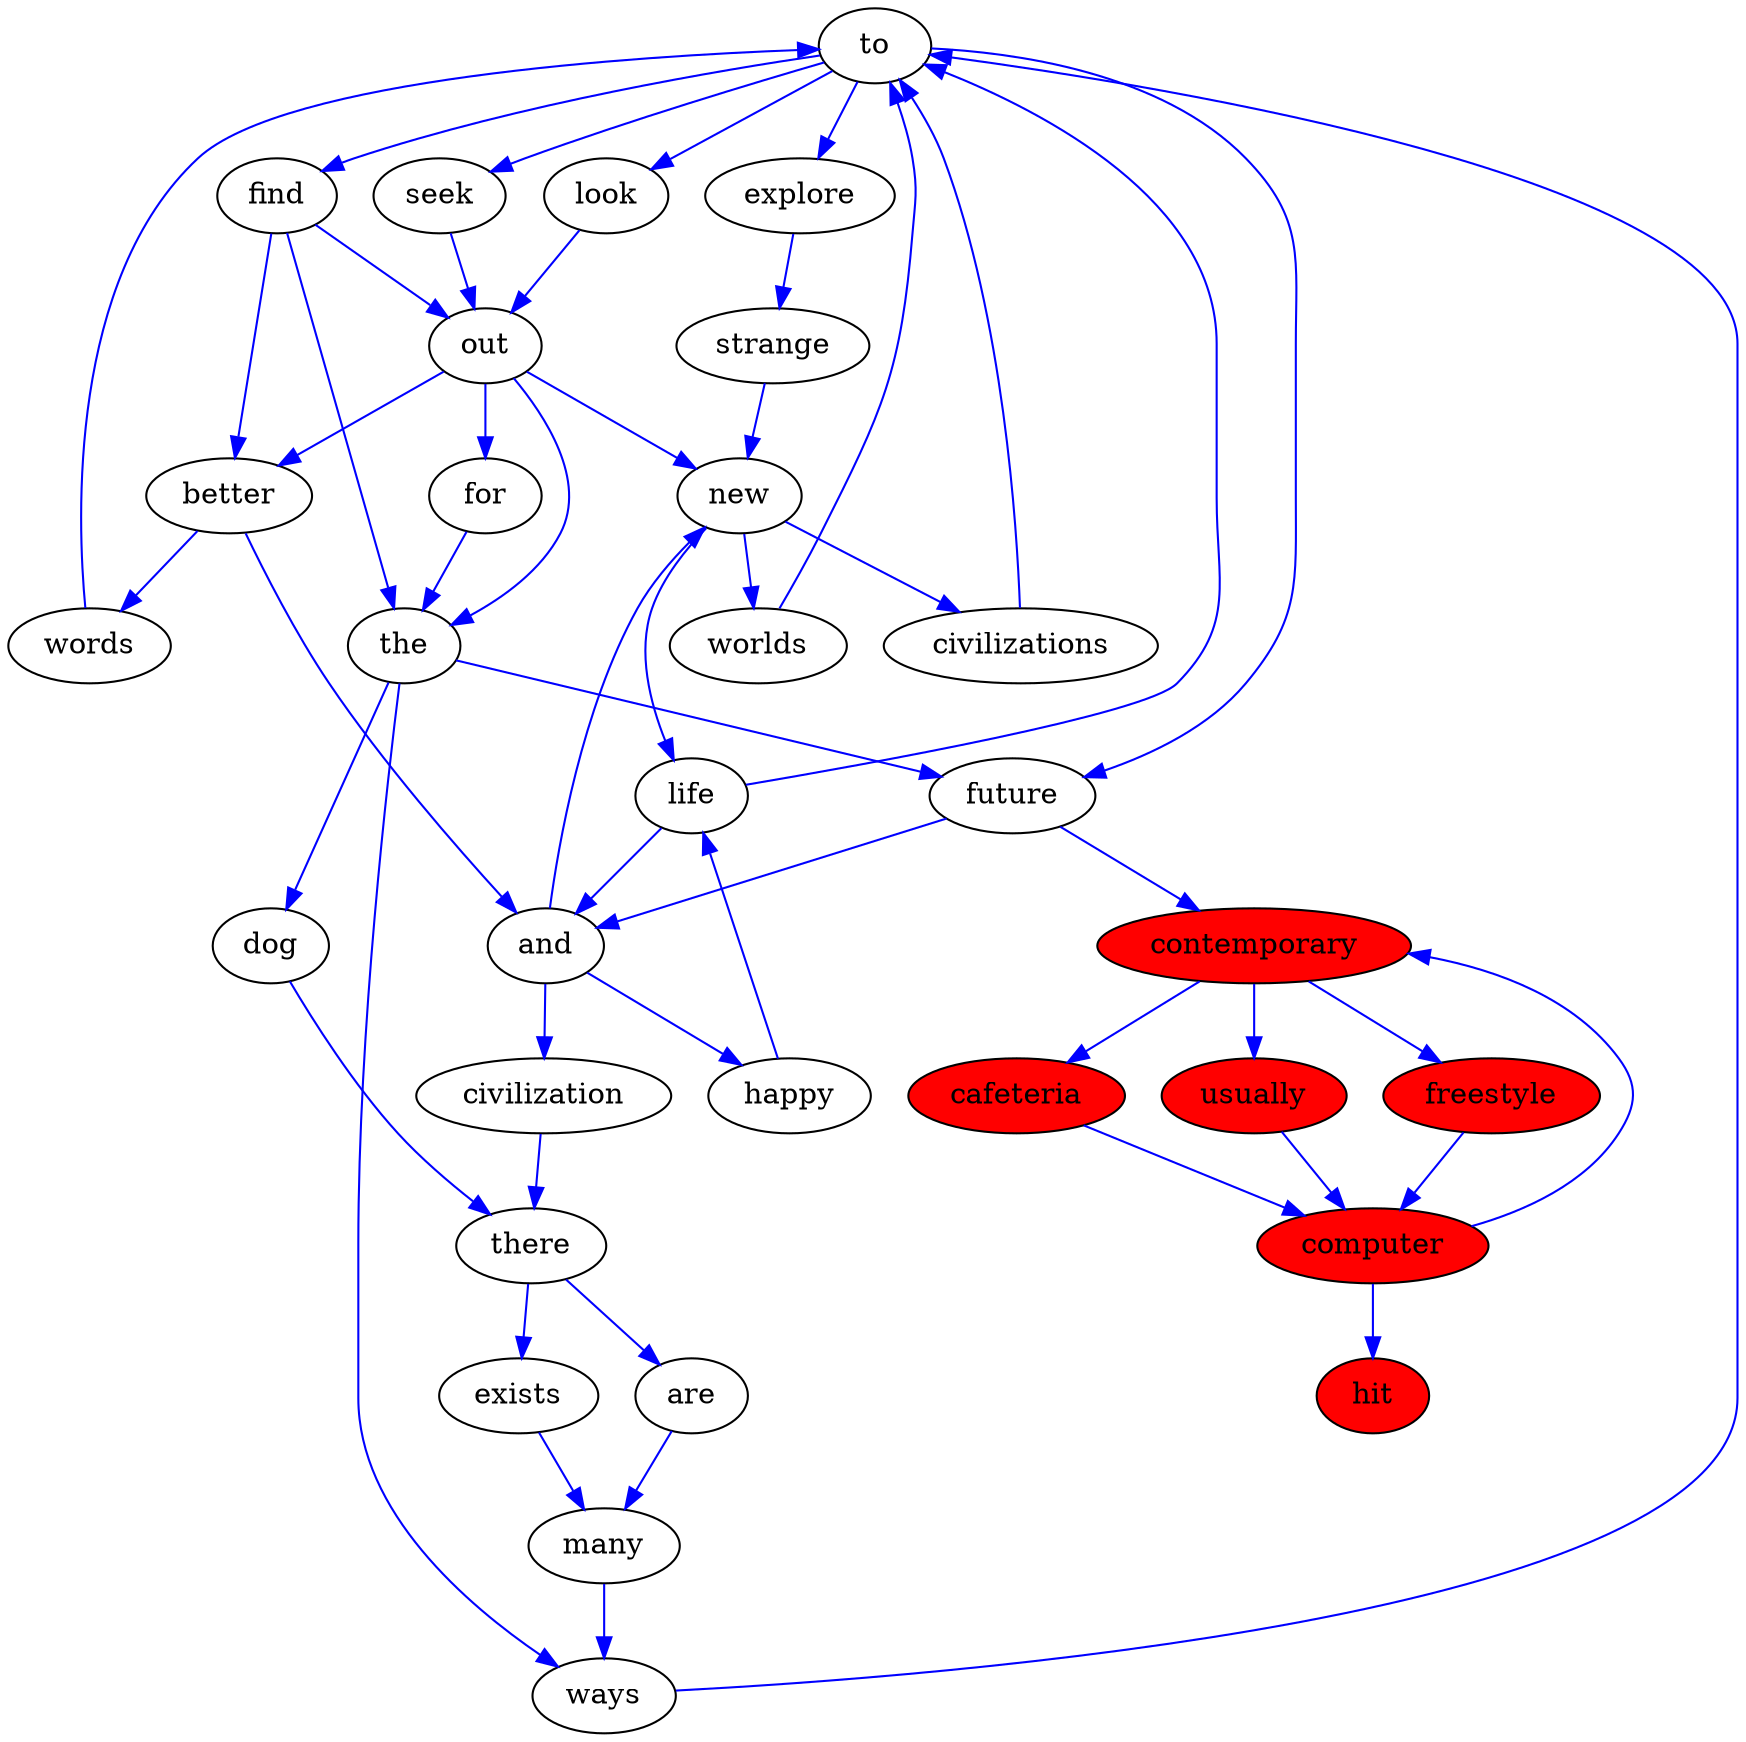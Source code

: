 digraph G {
	to -> explore[color = "blue"];
	to -> seek[color = "blue"];
	to -> find[color = "blue"];
	to -> future[color = "blue"];
	to -> look[color = "blue"];
	explore -> strange[color = "blue"];
	strange -> new[color = "blue"];
	new -> worlds[color = "blue"];
	new -> life[color = "blue"];
	new -> civilizations[color = "blue"];
	worlds -> to[color = "blue"];
	seek -> out[color = "blue"];
	out -> new[color = "blue"];
	out -> better[color = "blue"];
	out -> the[color = "blue"];
	out -> for[color = "blue"];
	life -> to[color = "blue"];
	life -> and[color = "blue"];
	and -> new[color = "blue"];
	and -> civilization[color = "blue"];
	and -> happy[color = "blue"];
	civilizations -> to[color = "blue"];
	better -> and[color = "blue"];
	better -> words[color = "blue"];
	words -> to[color = "blue"];
	find -> out[color = "blue"];
	find -> better[color = "blue"];
	find -> the[color = "blue"];
	the -> ways[color = "blue"];
	the -> future[color = "blue"];
	the -> dog[color = "blue"];
	ways -> to[color = "blue"];
	future -> and[color = "blue"];
	future -> contemporary[color = "blue"];
	civilization -> there[color = "blue"];
	there -> are[color = "blue"];
	there -> exists[color = "blue"];
	are -> many[color = "blue"];
	many -> ways[color = "blue"];
	happy -> life[color = "blue"];
	look -> out[color = "blue"];
	for -> the[color = "blue"];
	dog -> there[color = "blue"];
	exists -> many[color = "blue"];
	contemporary -> cafeteria[color = "blue"];
	contemporary -> usually[color = "blue"];
	contemporary -> freestyle[color = "blue"];
	cafeteria -> computer[color = "blue"];
	computer -> contemporary[color = "blue"];
	computer -> hit[color = "blue"];
	usually -> computer[color = "blue"];
	freestyle -> computer[color = "blue"];

contemporary[fillcolor=red,style=filled,Label="contemporary"];

freestyle[fillcolor=red,style=filled,Label="freestyle"];

computer[fillcolor=red,style=filled,Label="computer"];

contemporary[fillcolor=red,style=filled,Label="contemporary"];

contemporary[fillcolor=red,style=filled,Label="contemporary"];

cafeteria[fillcolor=red,style=filled,Label="cafeteria"];

contemporary[fillcolor=red,style=filled,Label="contemporary"];

freestyle[fillcolor=red,style=filled,Label="freestyle"];

computer[fillcolor=red,style=filled,Label="computer"];

contemporary[fillcolor=red,style=filled,Label="contemporary"];

usually[fillcolor=red,style=filled,Label="usually"];

contemporary[fillcolor=red,style=filled,Label="contemporary"];

freestyle[fillcolor=red,style=filled,Label="freestyle"];

contemporary[fillcolor=red,style=filled,Label="contemporary"];

freestyle[fillcolor=red,style=filled,Label="freestyle"];

computer[fillcolor=red,style=filled,Label="computer"];

hit[fillcolor=red,style=filled,Label="hit"];
}